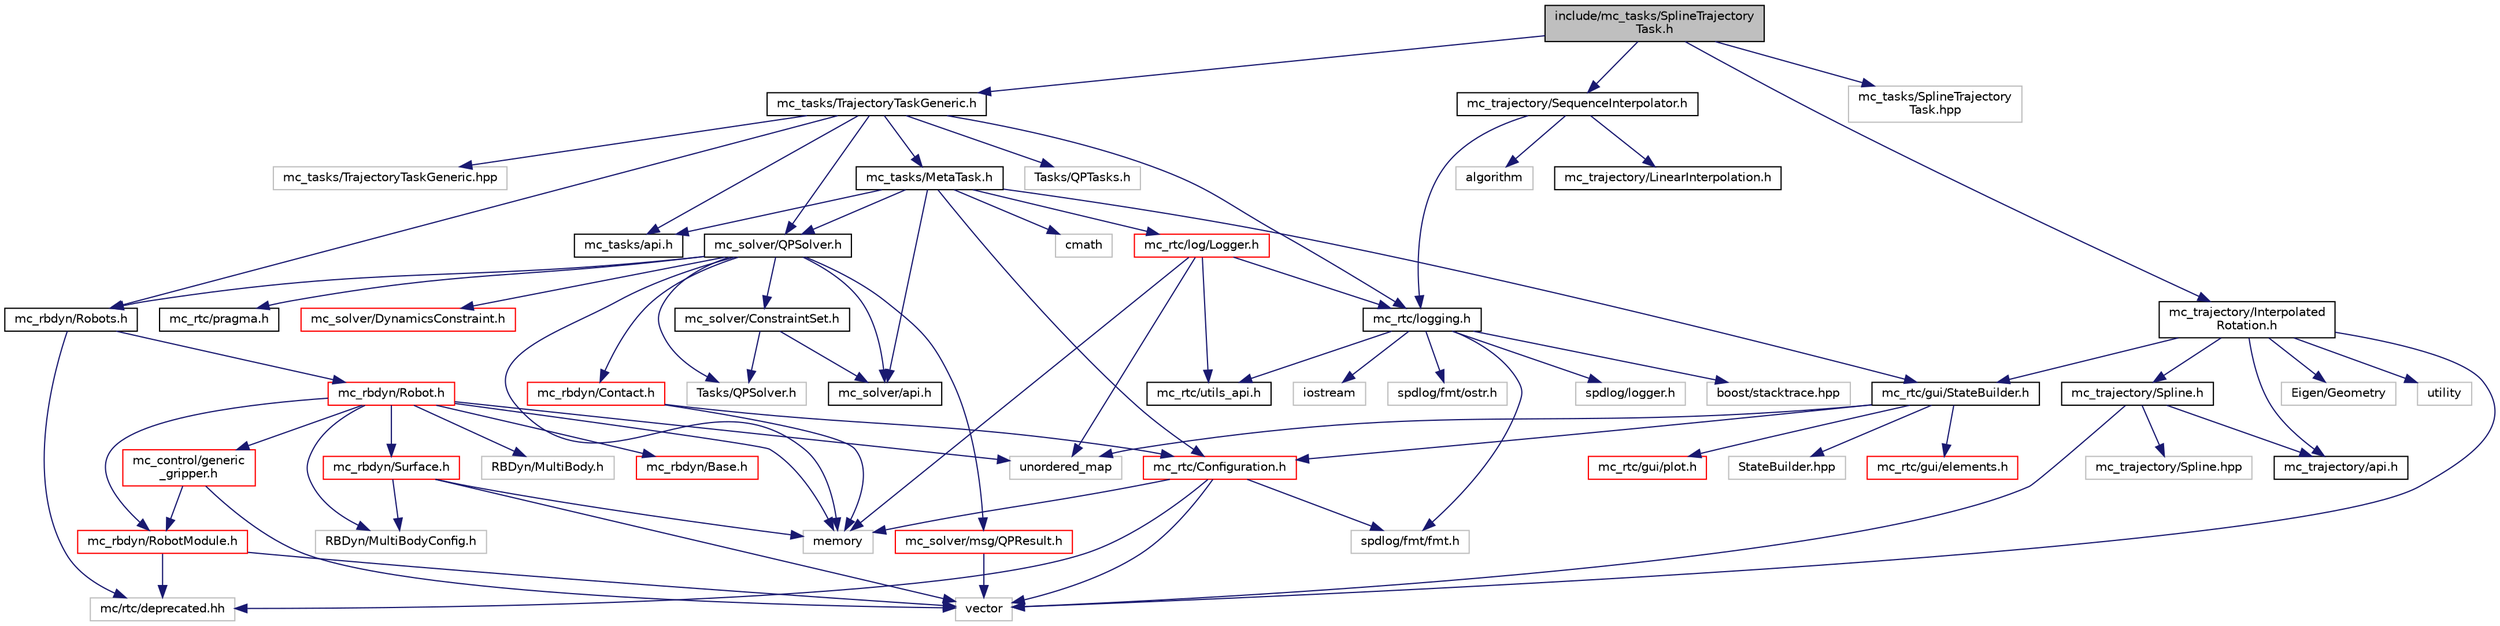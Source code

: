 digraph "include/mc_tasks/SplineTrajectoryTask.h"
{
 // INTERACTIVE_SVG=YES
  edge [fontname="Helvetica",fontsize="10",labelfontname="Helvetica",labelfontsize="10"];
  node [fontname="Helvetica",fontsize="10",shape=record];
  Node0 [label="include/mc_tasks/SplineTrajectory\lTask.h",height=0.2,width=0.4,color="black", fillcolor="grey75", style="filled", fontcolor="black"];
  Node0 -> Node1 [color="midnightblue",fontsize="10",style="solid",fontname="Helvetica"];
  Node1 [label="mc_tasks/TrajectoryTaskGeneric.h",height=0.2,width=0.4,color="black", fillcolor="white", style="filled",URL="$TrajectoryTaskGeneric_8h.html"];
  Node1 -> Node2 [color="midnightblue",fontsize="10",style="solid",fontname="Helvetica"];
  Node2 [label="mc_rbdyn/Robots.h",height=0.2,width=0.4,color="black", fillcolor="white", style="filled",URL="$Robots_8h.html"];
  Node2 -> Node3 [color="midnightblue",fontsize="10",style="solid",fontname="Helvetica"];
  Node3 [label="mc_rbdyn/Robot.h",height=0.2,width=0.4,color="red", fillcolor="white", style="filled",URL="$mc__rbdyn_2Robot_8h.html"];
  Node3 -> Node4 [color="midnightblue",fontsize="10",style="solid",fontname="Helvetica"];
  Node4 [label="mc_rbdyn/Base.h",height=0.2,width=0.4,color="red", fillcolor="white", style="filled",URL="$Base_8h.html"];
  Node3 -> Node8 [color="midnightblue",fontsize="10",style="solid",fontname="Helvetica"];
  Node8 [label="mc_rbdyn/RobotModule.h",height=0.2,width=0.4,color="red", fillcolor="white", style="filled",URL="$RobotModule_8h.html"];
  Node8 -> Node13 [color="midnightblue",fontsize="10",style="solid",fontname="Helvetica"];
  Node13 [label="mc/rtc/deprecated.hh",height=0.2,width=0.4,color="grey75", fillcolor="white", style="filled"];
  Node8 -> Node25 [color="midnightblue",fontsize="10",style="solid",fontname="Helvetica"];
  Node25 [label="vector",height=0.2,width=0.4,color="grey75", fillcolor="white", style="filled"];
  Node3 -> Node45 [color="midnightblue",fontsize="10",style="solid",fontname="Helvetica"];
  Node45 [label="mc_rbdyn/Surface.h",height=0.2,width=0.4,color="red", fillcolor="white", style="filled",URL="$Surface_8h.html"];
  Node45 -> Node46 [color="midnightblue",fontsize="10",style="solid",fontname="Helvetica"];
  Node46 [label="RBDyn/MultiBodyConfig.h",height=0.2,width=0.4,color="grey75", fillcolor="white", style="filled"];
  Node45 -> Node12 [color="midnightblue",fontsize="10",style="solid",fontname="Helvetica"];
  Node12 [label="memory",height=0.2,width=0.4,color="grey75", fillcolor="white", style="filled"];
  Node45 -> Node25 [color="midnightblue",fontsize="10",style="solid",fontname="Helvetica"];
  Node3 -> Node47 [color="midnightblue",fontsize="10",style="solid",fontname="Helvetica"];
  Node47 [label="mc_control/generic\l_gripper.h",height=0.2,width=0.4,color="red", fillcolor="white", style="filled",URL="$generic__gripper_8h.html"];
  Node47 -> Node8 [color="midnightblue",fontsize="10",style="solid",fontname="Helvetica"];
  Node47 -> Node25 [color="midnightblue",fontsize="10",style="solid",fontname="Helvetica"];
  Node3 -> Node49 [color="midnightblue",fontsize="10",style="solid",fontname="Helvetica"];
  Node49 [label="RBDyn/MultiBody.h",height=0.2,width=0.4,color="grey75", fillcolor="white", style="filled"];
  Node3 -> Node46 [color="midnightblue",fontsize="10",style="solid",fontname="Helvetica"];
  Node3 -> Node12 [color="midnightblue",fontsize="10",style="solid",fontname="Helvetica"];
  Node3 -> Node51 [color="midnightblue",fontsize="10",style="solid",fontname="Helvetica"];
  Node51 [label="unordered_map",height=0.2,width=0.4,color="grey75", fillcolor="white", style="filled"];
  Node2 -> Node13 [color="midnightblue",fontsize="10",style="solid",fontname="Helvetica"];
  Node1 -> Node36 [color="midnightblue",fontsize="10",style="solid",fontname="Helvetica"];
  Node36 [label="mc_rtc/logging.h",height=0.2,width=0.4,color="black", fillcolor="white", style="filled",URL="$logging_8h.html"];
  Node36 -> Node19 [color="midnightblue",fontsize="10",style="solid",fontname="Helvetica"];
  Node19 [label="mc_rtc/utils_api.h",height=0.2,width=0.4,color="black", fillcolor="white", style="filled",URL="$utils__api_8h.html"];
  Node36 -> Node37 [color="midnightblue",fontsize="10",style="solid",fontname="Helvetica"];
  Node37 [label="iostream",height=0.2,width=0.4,color="grey75", fillcolor="white", style="filled"];
  Node36 -> Node28 [color="midnightblue",fontsize="10",style="solid",fontname="Helvetica"];
  Node28 [label="spdlog/fmt/fmt.h",height=0.2,width=0.4,color="grey75", fillcolor="white", style="filled"];
  Node36 -> Node38 [color="midnightblue",fontsize="10",style="solid",fontname="Helvetica"];
  Node38 [label="spdlog/fmt/ostr.h",height=0.2,width=0.4,color="grey75", fillcolor="white", style="filled"];
  Node36 -> Node39 [color="midnightblue",fontsize="10",style="solid",fontname="Helvetica"];
  Node39 [label="spdlog/logger.h",height=0.2,width=0.4,color="grey75", fillcolor="white", style="filled"];
  Node36 -> Node40 [color="midnightblue",fontsize="10",style="solid",fontname="Helvetica"];
  Node40 [label="boost/stacktrace.hpp",height=0.2,width=0.4,color="grey75", fillcolor="white", style="filled"];
  Node1 -> Node53 [color="midnightblue",fontsize="10",style="solid",fontname="Helvetica"];
  Node53 [label="mc_solver/QPSolver.h",height=0.2,width=0.4,color="black", fillcolor="white", style="filled",URL="$QPSolver_8h.html"];
  Node53 -> Node54 [color="midnightblue",fontsize="10",style="solid",fontname="Helvetica"];
  Node54 [label="mc_rbdyn/Contact.h",height=0.2,width=0.4,color="red", fillcolor="white", style="filled",URL="$mc__rbdyn_2Contact_8h.html"];
  Node54 -> Node17 [color="midnightblue",fontsize="10",style="solid",fontname="Helvetica"];
  Node17 [label="mc_rtc/Configuration.h",height=0.2,width=0.4,color="red", fillcolor="white", style="filled",URL="$mc__rtc_2Configuration_8h.html"];
  Node17 -> Node13 [color="midnightblue",fontsize="10",style="solid",fontname="Helvetica"];
  Node17 -> Node12 [color="midnightblue",fontsize="10",style="solid",fontname="Helvetica"];
  Node17 -> Node28 [color="midnightblue",fontsize="10",style="solid",fontname="Helvetica"];
  Node17 -> Node25 [color="midnightblue",fontsize="10",style="solid",fontname="Helvetica"];
  Node54 -> Node12 [color="midnightblue",fontsize="10",style="solid",fontname="Helvetica"];
  Node53 -> Node2 [color="midnightblue",fontsize="10",style="solid",fontname="Helvetica"];
  Node53 -> Node27 [color="midnightblue",fontsize="10",style="solid",fontname="Helvetica"];
  Node27 [label="mc_rtc/pragma.h",height=0.2,width=0.4,color="black", fillcolor="white", style="filled",URL="$pragma_8h.html"];
  Node53 -> Node56 [color="midnightblue",fontsize="10",style="solid",fontname="Helvetica"];
  Node56 [label="mc_solver/ConstraintSet.h",height=0.2,width=0.4,color="black", fillcolor="white", style="filled",URL="$ConstraintSet_8h.html"];
  Node56 -> Node57 [color="midnightblue",fontsize="10",style="solid",fontname="Helvetica"];
  Node57 [label="mc_solver/api.h",height=0.2,width=0.4,color="black", fillcolor="white", style="filled",URL="$mc__solver_2api_8h.html"];
  Node56 -> Node58 [color="midnightblue",fontsize="10",style="solid",fontname="Helvetica"];
  Node58 [label="Tasks/QPSolver.h",height=0.2,width=0.4,color="grey75", fillcolor="white", style="filled"];
  Node53 -> Node59 [color="midnightblue",fontsize="10",style="solid",fontname="Helvetica"];
  Node59 [label="mc_solver/DynamicsConstraint.h",height=0.2,width=0.4,color="red", fillcolor="white", style="filled",URL="$DynamicsConstraint_8h.html"];
  Node53 -> Node57 [color="midnightblue",fontsize="10",style="solid",fontname="Helvetica"];
  Node53 -> Node63 [color="midnightblue",fontsize="10",style="solid",fontname="Helvetica"];
  Node63 [label="mc_solver/msg/QPResult.h",height=0.2,width=0.4,color="red", fillcolor="white", style="filled",URL="$QPResult_8h.html"];
  Node63 -> Node25 [color="midnightblue",fontsize="10",style="solid",fontname="Helvetica"];
  Node53 -> Node58 [color="midnightblue",fontsize="10",style="solid",fontname="Helvetica"];
  Node53 -> Node12 [color="midnightblue",fontsize="10",style="solid",fontname="Helvetica"];
  Node1 -> Node68 [color="midnightblue",fontsize="10",style="solid",fontname="Helvetica"];
  Node68 [label="mc_tasks/MetaTask.h",height=0.2,width=0.4,color="black", fillcolor="white", style="filled",URL="$MetaTask_8h.html"];
  Node68 -> Node17 [color="midnightblue",fontsize="10",style="solid",fontname="Helvetica"];
  Node68 -> Node69 [color="midnightblue",fontsize="10",style="solid",fontname="Helvetica"];
  Node69 [label="mc_rtc/gui/StateBuilder.h",height=0.2,width=0.4,color="black", fillcolor="white", style="filled",URL="$StateBuilder_8h.html"];
  Node69 -> Node17 [color="midnightblue",fontsize="10",style="solid",fontname="Helvetica"];
  Node69 -> Node70 [color="midnightblue",fontsize="10",style="solid",fontname="Helvetica"];
  Node70 [label="mc_rtc/gui/elements.h",height=0.2,width=0.4,color="red", fillcolor="white", style="filled",URL="$elements_8h.html"];
  Node69 -> Node72 [color="midnightblue",fontsize="10",style="solid",fontname="Helvetica"];
  Node72 [label="mc_rtc/gui/plot.h",height=0.2,width=0.4,color="red", fillcolor="white", style="filled",URL="$plot_8h.html"];
  Node69 -> Node51 [color="midnightblue",fontsize="10",style="solid",fontname="Helvetica"];
  Node69 -> Node83 [color="midnightblue",fontsize="10",style="solid",fontname="Helvetica"];
  Node83 [label="StateBuilder.hpp",height=0.2,width=0.4,color="grey75", fillcolor="white", style="filled"];
  Node68 -> Node84 [color="midnightblue",fontsize="10",style="solid",fontname="Helvetica"];
  Node84 [label="mc_rtc/log/Logger.h",height=0.2,width=0.4,color="red", fillcolor="white", style="filled",URL="$Logger_8h.html"];
  Node84 -> Node36 [color="midnightblue",fontsize="10",style="solid",fontname="Helvetica"];
  Node84 -> Node19 [color="midnightblue",fontsize="10",style="solid",fontname="Helvetica"];
  Node84 -> Node12 [color="midnightblue",fontsize="10",style="solid",fontname="Helvetica"];
  Node84 -> Node51 [color="midnightblue",fontsize="10",style="solid",fontname="Helvetica"];
  Node68 -> Node53 [color="midnightblue",fontsize="10",style="solid",fontname="Helvetica"];
  Node68 -> Node57 [color="midnightblue",fontsize="10",style="solid",fontname="Helvetica"];
  Node68 -> Node86 [color="midnightblue",fontsize="10",style="solid",fontname="Helvetica"];
  Node86 [label="mc_tasks/api.h",height=0.2,width=0.4,color="black", fillcolor="white", style="filled",URL="$mc__tasks_2api_8h.html"];
  Node68 -> Node87 [color="midnightblue",fontsize="10",style="solid",fontname="Helvetica"];
  Node87 [label="cmath",height=0.2,width=0.4,color="grey75", fillcolor="white", style="filled"];
  Node1 -> Node86 [color="midnightblue",fontsize="10",style="solid",fontname="Helvetica"];
  Node1 -> Node88 [color="midnightblue",fontsize="10",style="solid",fontname="Helvetica"];
  Node88 [label="Tasks/QPTasks.h",height=0.2,width=0.4,color="grey75", fillcolor="white", style="filled"];
  Node1 -> Node89 [color="midnightblue",fontsize="10",style="solid",fontname="Helvetica"];
  Node89 [label="mc_tasks/TrajectoryTaskGeneric.hpp",height=0.2,width=0.4,color="grey75", fillcolor="white", style="filled"];
  Node0 -> Node90 [color="midnightblue",fontsize="10",style="solid",fontname="Helvetica"];
  Node90 [label="mc_trajectory/Interpolated\lRotation.h",height=0.2,width=0.4,color="black", fillcolor="white", style="filled",URL="$InterpolatedRotation_8h.html"];
  Node90 -> Node69 [color="midnightblue",fontsize="10",style="solid",fontname="Helvetica"];
  Node90 -> Node91 [color="midnightblue",fontsize="10",style="solid",fontname="Helvetica"];
  Node91 [label="mc_trajectory/Spline.h",height=0.2,width=0.4,color="black", fillcolor="white", style="filled",URL="$Spline_8h.html"];
  Node91 -> Node92 [color="midnightblue",fontsize="10",style="solid",fontname="Helvetica"];
  Node92 [label="mc_trajectory/api.h",height=0.2,width=0.4,color="black", fillcolor="white", style="filled",URL="$mc__trajectory_2api_8h.html"];
  Node91 -> Node25 [color="midnightblue",fontsize="10",style="solid",fontname="Helvetica"];
  Node91 -> Node93 [color="midnightblue",fontsize="10",style="solid",fontname="Helvetica"];
  Node93 [label="mc_trajectory/Spline.hpp",height=0.2,width=0.4,color="grey75", fillcolor="white", style="filled"];
  Node90 -> Node92 [color="midnightblue",fontsize="10",style="solid",fontname="Helvetica"];
  Node90 -> Node94 [color="midnightblue",fontsize="10",style="solid",fontname="Helvetica"];
  Node94 [label="Eigen/Geometry",height=0.2,width=0.4,color="grey75", fillcolor="white", style="filled"];
  Node90 -> Node95 [color="midnightblue",fontsize="10",style="solid",fontname="Helvetica"];
  Node95 [label="utility",height=0.2,width=0.4,color="grey75", fillcolor="white", style="filled"];
  Node90 -> Node25 [color="midnightblue",fontsize="10",style="solid",fontname="Helvetica"];
  Node0 -> Node96 [color="midnightblue",fontsize="10",style="solid",fontname="Helvetica"];
  Node96 [label="mc_trajectory/SequenceInterpolator.h",height=0.2,width=0.4,color="black", fillcolor="white", style="filled",URL="$SequenceInterpolator_8h.html"];
  Node96 -> Node36 [color="midnightblue",fontsize="10",style="solid",fontname="Helvetica"];
  Node96 -> Node97 [color="midnightblue",fontsize="10",style="solid",fontname="Helvetica"];
  Node97 [label="mc_trajectory/LinearInterpolation.h",height=0.2,width=0.4,color="black", fillcolor="white", style="filled",URL="$LinearInterpolation_8h.html"];
  Node96 -> Node98 [color="midnightblue",fontsize="10",style="solid",fontname="Helvetica"];
  Node98 [label="algorithm",height=0.2,width=0.4,color="grey75", fillcolor="white", style="filled"];
  Node0 -> Node99 [color="midnightblue",fontsize="10",style="solid",fontname="Helvetica"];
  Node99 [label="mc_tasks/SplineTrajectory\lTask.hpp",height=0.2,width=0.4,color="grey75", fillcolor="white", style="filled"];
}
